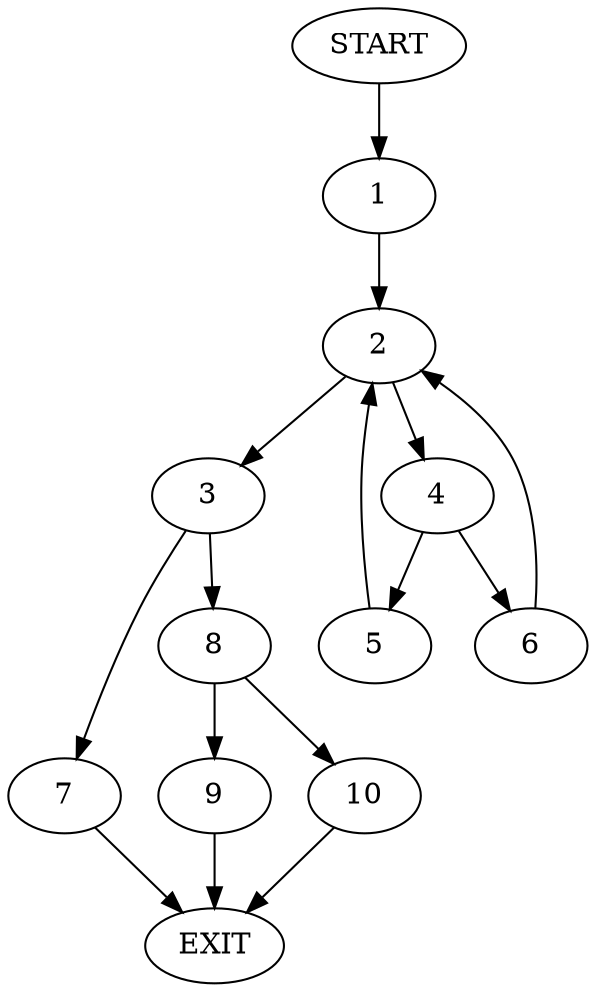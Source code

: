 digraph {
0 [label="START"]
11 [label="EXIT"]
0 -> 1
1 -> 2
2 -> 3
2 -> 4
4 -> 5
4 -> 6
3 -> 7
3 -> 8
5 -> 2
6 -> 2
8 -> 9
8 -> 10
7 -> 11
9 -> 11
10 -> 11
}
